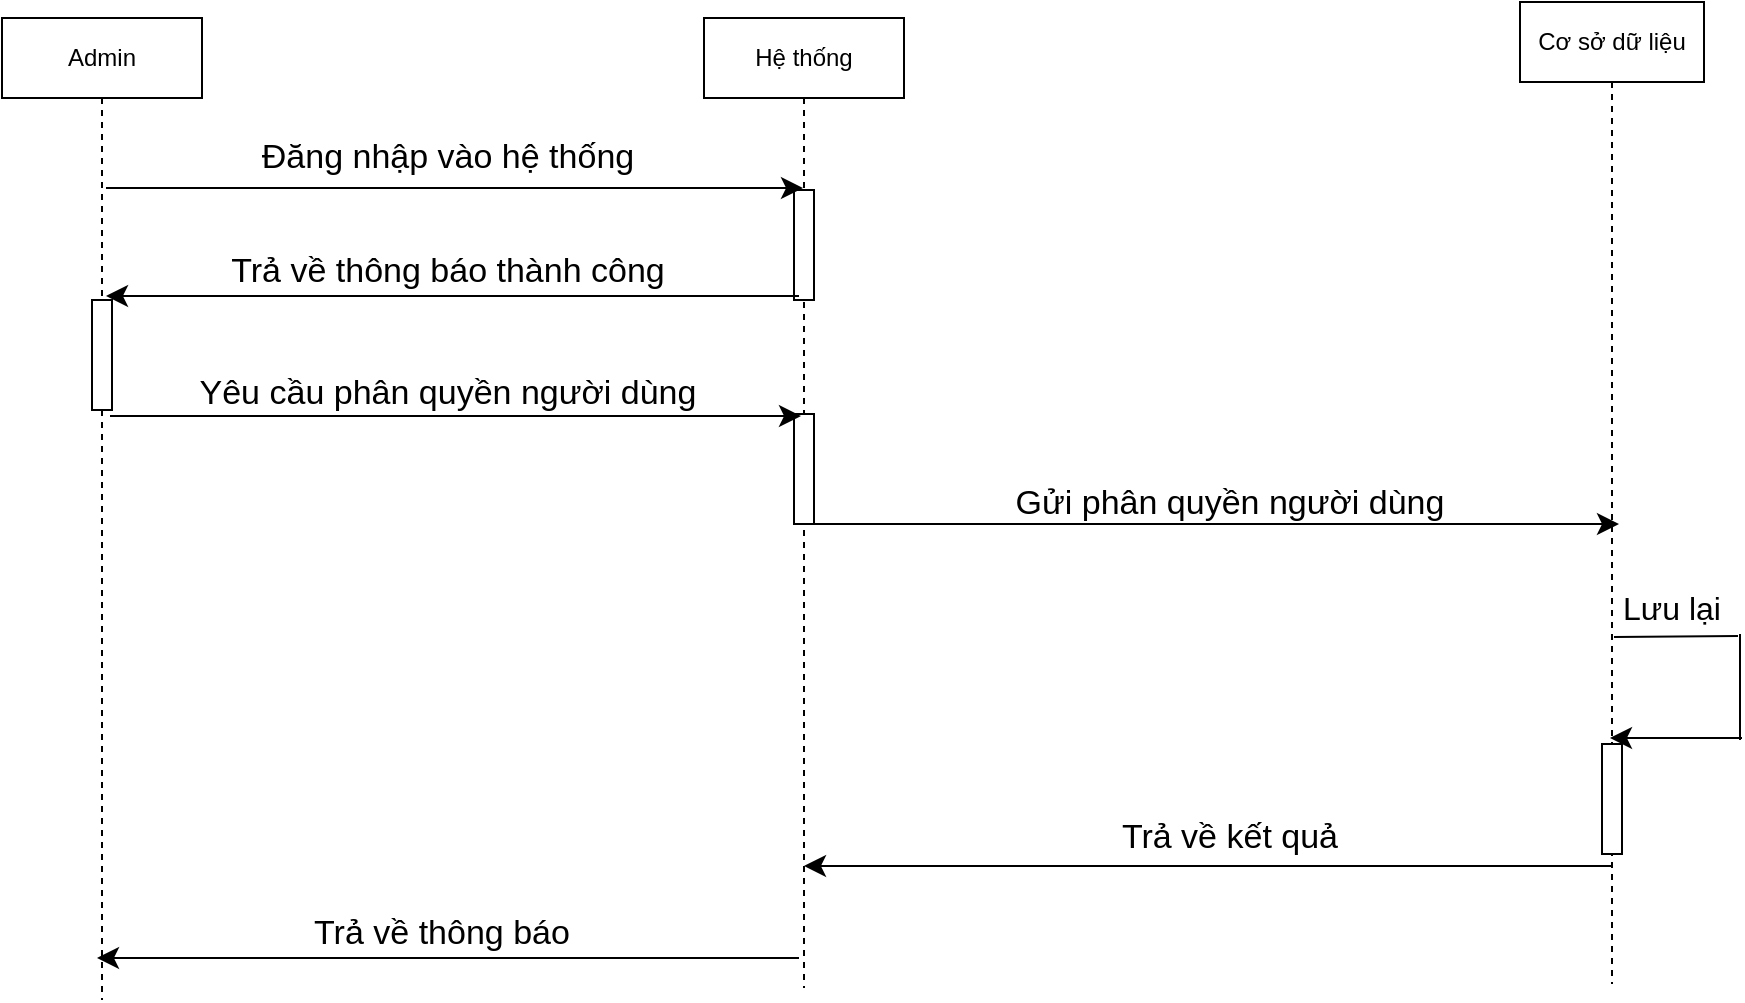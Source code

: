 <mxfile version="24.8.4">
  <diagram name="Page-1" id="GEDWSTjIbp1rZLIV7duN">
    <mxGraphModel grid="0" page="0" gridSize="10" guides="1" tooltips="1" connect="1" arrows="1" fold="1" pageScale="1" pageWidth="827" pageHeight="1169" math="0" shadow="0">
      <root>
        <mxCell id="0" />
        <mxCell id="1" parent="0" />
        <mxCell id="SD-AC9IPjtE59ZL0ZZMC-40" style="edgeStyle=none;curved=0;rounded=0;orthogonalLoop=1;jettySize=auto;html=1;fontSize=12;startSize=8;endSize=8;" edge="1" parent="1">
          <mxGeometry relative="1" as="geometry">
            <mxPoint x="229.5" y="447" as="sourcePoint" />
            <mxPoint x="-121.5" y="447" as="targetPoint" />
          </mxGeometry>
        </mxCell>
        <mxCell id="SD-AC9IPjtE59ZL0ZZMC-7" value="Hệ thống" style="shape=umlLifeline;perimeter=lifelinePerimeter;whiteSpace=wrap;html=1;container=1;dropTarget=0;collapsible=0;recursiveResize=0;outlineConnect=0;portConstraint=eastwest;newEdgeStyle={&quot;curved&quot;:0,&quot;rounded&quot;:0};" vertex="1" parent="1">
          <mxGeometry x="182" y="-23" width="100" height="485" as="geometry" />
        </mxCell>
        <mxCell id="SD-AC9IPjtE59ZL0ZZMC-14" value="" style="html=1;points=[[0,0,0,0,5],[0,1,0,0,-5],[1,0,0,0,5],[1,1,0,0,-5]];perimeter=orthogonalPerimeter;outlineConnect=0;targetShapes=umlLifeline;portConstraint=eastwest;newEdgeStyle={&quot;curved&quot;:0,&quot;rounded&quot;:0};" vertex="1" parent="SD-AC9IPjtE59ZL0ZZMC-7">
          <mxGeometry x="45" y="86" width="10" height="55" as="geometry" />
        </mxCell>
        <mxCell id="SD-AC9IPjtE59ZL0ZZMC-20" value="" style="html=1;points=[[0,0,0,0,5],[0,1,0,0,-5],[1,0,0,0,5],[1,1,0,0,-5]];perimeter=orthogonalPerimeter;outlineConnect=0;targetShapes=umlLifeline;portConstraint=eastwest;newEdgeStyle={&quot;curved&quot;:0,&quot;rounded&quot;:0};" vertex="1" parent="SD-AC9IPjtE59ZL0ZZMC-7">
          <mxGeometry x="45" y="198" width="10" height="55" as="geometry" />
        </mxCell>
        <mxCell id="SD-AC9IPjtE59ZL0ZZMC-8" value="Admin" style="shape=umlLifeline;perimeter=lifelinePerimeter;whiteSpace=wrap;html=1;container=1;dropTarget=0;collapsible=0;recursiveResize=0;outlineConnect=0;portConstraint=eastwest;newEdgeStyle={&quot;curved&quot;:0,&quot;rounded&quot;:0};" vertex="1" parent="1">
          <mxGeometry x="-169" y="-23" width="100" height="491" as="geometry" />
        </mxCell>
        <mxCell id="SD-AC9IPjtE59ZL0ZZMC-17" value="" style="html=1;points=[[0,0,0,0,5],[0,1,0,0,-5],[1,0,0,0,5],[1,1,0,0,-5]];perimeter=orthogonalPerimeter;outlineConnect=0;targetShapes=umlLifeline;portConstraint=eastwest;newEdgeStyle={&quot;curved&quot;:0,&quot;rounded&quot;:0};" vertex="1" parent="SD-AC9IPjtE59ZL0ZZMC-8">
          <mxGeometry x="45" y="141" width="10" height="55" as="geometry" />
        </mxCell>
        <mxCell id="SD-AC9IPjtE59ZL0ZZMC-38" style="edgeStyle=none;curved=0;rounded=0;orthogonalLoop=1;jettySize=auto;html=1;fontSize=12;startSize=8;endSize=8;" edge="1" parent="1">
          <mxGeometry relative="1" as="geometry">
            <mxPoint x="636" y="401" as="sourcePoint" />
            <mxPoint x="232" y="401" as="targetPoint" />
          </mxGeometry>
        </mxCell>
        <mxCell id="SD-AC9IPjtE59ZL0ZZMC-9" value="Cơ sở dữ liệu" style="shape=umlLifeline;perimeter=lifelinePerimeter;whiteSpace=wrap;html=1;container=1;dropTarget=0;collapsible=0;recursiveResize=0;outlineConnect=0;portConstraint=eastwest;newEdgeStyle={&quot;curved&quot;:0,&quot;rounded&quot;:0};" vertex="1" parent="1">
          <mxGeometry x="590" y="-31" width="92" height="491" as="geometry" />
        </mxCell>
        <mxCell id="SD-AC9IPjtE59ZL0ZZMC-37" value="" style="html=1;points=[[0,0,0,0,5],[0,1,0,0,-5],[1,0,0,0,5],[1,1,0,0,-5]];perimeter=orthogonalPerimeter;outlineConnect=0;targetShapes=umlLifeline;portConstraint=eastwest;newEdgeStyle={&quot;curved&quot;:0,&quot;rounded&quot;:0};" vertex="1" parent="SD-AC9IPjtE59ZL0ZZMC-9">
          <mxGeometry x="41" y="371" width="10" height="55" as="geometry" />
        </mxCell>
        <mxCell id="SD-AC9IPjtE59ZL0ZZMC-11" value="&lt;font style=&quot;font-size: 17px;&quot;&gt;Đăng nhập vào hệ thống&lt;/font&gt;" style="text;strokeColor=none;fillColor=none;html=1;align=center;verticalAlign=middle;whiteSpace=wrap;rounded=0;fontSize=17;" vertex="1" parent="1">
          <mxGeometry x="-62" y="33" width="232" height="28" as="geometry" />
        </mxCell>
        <mxCell id="SD-AC9IPjtE59ZL0ZZMC-10" style="edgeStyle=none;curved=0;rounded=0;orthogonalLoop=1;jettySize=auto;html=1;fontSize=12;startSize=8;endSize=8;" edge="1" parent="1" target="SD-AC9IPjtE59ZL0ZZMC-7">
          <mxGeometry relative="1" as="geometry">
            <mxPoint x="-117" y="62" as="sourcePoint" />
            <mxPoint x="129" y="64" as="targetPoint" />
          </mxGeometry>
        </mxCell>
        <mxCell id="SD-AC9IPjtE59ZL0ZZMC-15" style="edgeStyle=none;curved=0;rounded=0;orthogonalLoop=1;jettySize=auto;html=1;fontSize=12;startSize=8;endSize=8;" edge="1" parent="1">
          <mxGeometry relative="1" as="geometry">
            <mxPoint x="229.5" y="116" as="sourcePoint" />
            <mxPoint x="-117" y="116" as="targetPoint" />
          </mxGeometry>
        </mxCell>
        <mxCell id="SD-AC9IPjtE59ZL0ZZMC-16" value="Trả về thông báo thành công" style="text;strokeColor=none;fillColor=none;html=1;align=center;verticalAlign=middle;whiteSpace=wrap;rounded=0;fontSize=17;" vertex="1" parent="1">
          <mxGeometry x="-62" y="90" width="232" height="28" as="geometry" />
        </mxCell>
        <mxCell id="SD-AC9IPjtE59ZL0ZZMC-18" style="edgeStyle=none;curved=0;rounded=0;orthogonalLoop=1;jettySize=auto;html=1;fontSize=12;startSize=8;endSize=8;" edge="1" parent="1">
          <mxGeometry relative="1" as="geometry">
            <mxPoint x="-115" y="176" as="sourcePoint" />
            <mxPoint x="230.5" y="176" as="targetPoint" />
          </mxGeometry>
        </mxCell>
        <mxCell id="SD-AC9IPjtE59ZL0ZZMC-19" value="Yêu cầu phân quyền người dùng" style="text;strokeColor=none;fillColor=none;html=1;align=center;verticalAlign=middle;whiteSpace=wrap;rounded=0;fontSize=17;" vertex="1" parent="1">
          <mxGeometry x="-77" y="151" width="262" height="28" as="geometry" />
        </mxCell>
        <mxCell id="SD-AC9IPjtE59ZL0ZZMC-21" style="edgeStyle=none;curved=0;rounded=0;orthogonalLoop=1;jettySize=auto;html=1;fontSize=12;startSize=8;endSize=8;" edge="1" parent="1">
          <mxGeometry relative="1" as="geometry">
            <mxPoint x="237" y="230" as="sourcePoint" />
            <mxPoint x="639.5" y="230" as="targetPoint" />
          </mxGeometry>
        </mxCell>
        <mxCell id="SD-AC9IPjtE59ZL0ZZMC-22" value="Gửi phân quyền người dùng" style="text;strokeColor=none;fillColor=none;html=1;align=center;verticalAlign=middle;whiteSpace=wrap;rounded=0;fontSize=17;" vertex="1" parent="1">
          <mxGeometry x="314" y="206" width="262" height="28" as="geometry" />
        </mxCell>
        <mxCell id="SD-AC9IPjtE59ZL0ZZMC-30" value="" style="endArrow=classic;html=1;rounded=0;fontSize=12;startSize=8;endSize=8;curved=1;" edge="1" parent="1">
          <mxGeometry width="50" height="50" relative="1" as="geometry">
            <mxPoint x="701" y="337" as="sourcePoint" />
            <mxPoint x="635" y="337" as="targetPoint" />
          </mxGeometry>
        </mxCell>
        <mxCell id="SD-AC9IPjtE59ZL0ZZMC-33" value="" style="endArrow=none;html=1;rounded=0;fontSize=12;startSize=8;endSize=8;curved=1;" edge="1" parent="1">
          <mxGeometry width="50" height="50" relative="1" as="geometry">
            <mxPoint x="700" y="338" as="sourcePoint" />
            <mxPoint x="700" y="285" as="targetPoint" />
          </mxGeometry>
        </mxCell>
        <mxCell id="SD-AC9IPjtE59ZL0ZZMC-34" value="" style="endArrow=none;html=1;rounded=0;fontSize=12;startSize=8;endSize=8;curved=1;" edge="1" parent="1">
          <mxGeometry width="50" height="50" relative="1" as="geometry">
            <mxPoint x="637" y="286.5" as="sourcePoint" />
            <mxPoint x="699" y="286" as="targetPoint" />
          </mxGeometry>
        </mxCell>
        <mxCell id="SD-AC9IPjtE59ZL0ZZMC-36" value="Lưu lại" style="text;strokeColor=none;fillColor=none;html=1;align=center;verticalAlign=middle;whiteSpace=wrap;rounded=0;fontSize=16;" vertex="1" parent="1">
          <mxGeometry x="636" y="257" width="60" height="30" as="geometry" />
        </mxCell>
        <mxCell id="SD-AC9IPjtE59ZL0ZZMC-39" value="Trả về kết quả" style="text;strokeColor=none;fillColor=none;html=1;align=center;verticalAlign=middle;whiteSpace=wrap;rounded=0;fontSize=17;" vertex="1" parent="1">
          <mxGeometry x="314" y="373" width="262" height="28" as="geometry" />
        </mxCell>
        <mxCell id="SD-AC9IPjtE59ZL0ZZMC-41" value="Trả về thông báo" style="text;strokeColor=none;fillColor=none;html=1;align=center;verticalAlign=middle;whiteSpace=wrap;rounded=0;fontSize=17;" vertex="1" parent="1">
          <mxGeometry x="-80" y="421" width="262" height="28" as="geometry" />
        </mxCell>
      </root>
    </mxGraphModel>
  </diagram>
</mxfile>
